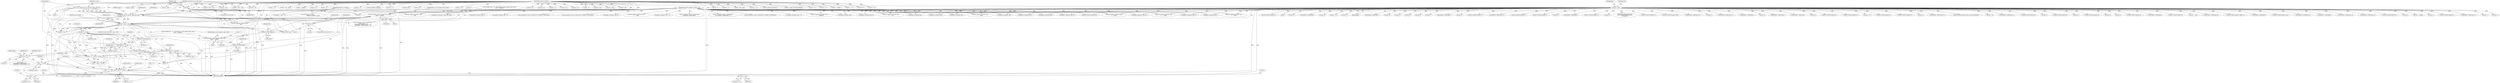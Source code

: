 digraph "0_tcpdump_ffde45acf3348f8353fb4064a1b21683ee6b5ddf@pointer" {
"1000290" [label="(Call,tok2str(bgp_as_path_segment_close_values,\n\t\t\t\t\t\t\"?\", tptr[0]))"];
"1000281" [label="(Call,ND_TCHECK(tptr[0]))"];
"1000206" [label="(Call,tptr < pptr + len)"];
"1000290" [label="(Call,tok2str(bgp_as_path_segment_close_values,\n\t\t\t\t\t\t\"?\", tptr[0]))"];
"1000304" [label="(Call,tptr[1] * as_size)"];
"1000296" [label="(Call,ND_TCHECK(tptr[1]))"];
"1000237" [label="(Call,tptr[1] * as_size)"];
"1000227" [label="(Call,ND_TCHECK(tptr[1]))"];
"1000198" [label="(Call,as_size = bgp_attr_get_as_size(ndo, atype, pptr, len))"];
"1000200" [label="(Call,bgp_attr_get_as_size(ndo, atype, pptr, len))"];
"1000126" [label="(MethodParameterIn,netdissect_options *ndo)"];
"1000127" [label="(MethodParameterIn,u_int atype)"];
"1000128" [label="(MethodParameterIn,const u_char *pptr)"];
"1000190" [label="(Call,!len)"];
"1000180" [label="(Call,len % 2)"];
"1000129" [label="(MethodParameterIn,u_int len)"];
"1000264" [label="(Call,as_size == 2)"];
"1000246" [label="(Call,ND_TCHECK2(tptr[2 + i], as_size))"];
"1000300" [label="(Call,tptr += 2 + tptr[1] * as_size)"];
"1000142" [label="(Call,tptr = pptr)"];
"1000221" [label="(Call,tok2str(bgp_as_path_segment_open_values,\n\t\t\t\t\t\t\"?\", tptr[0]))"];
"1000212" [label="(Call,ND_TCHECK(tptr[0]))"];
"1000235" [label="(Call,i < tptr[1] * as_size)"];
"1000242" [label="(Call,i += as_size)"];
"1000249" [label="(Call,2 + i)"];
"1000271" [label="(Call,2 + i)"];
"1000278" [label="(Call,2 + i)"];
"1000302" [label="(Call,2 + tptr[1] * as_size)"];
"1002483" [label="(Call,ipaddr_string(ndo, tptr))"];
"1000219" [label="(Block,)"];
"1002241" [label="(Call,as_printf(ndo, astostr, sizeof(astostr),\n\t\t\t    EXTRACT_32BITS(tptr+2)))"];
"1002288" [label="(Call,ipaddr_string(ndo, tptr+2))"];
"1000129" [label="(MethodParameterIn,u_int len)"];
"1000211" [label="(Block,)"];
"1000246" [label="(Call,ND_TCHECK2(tptr[2 + i], as_size))"];
"1000264" [label="(Call,as_size == 2)"];
"1002353" [label="(Call,tptr+2)"];
"1000251" [label="(Identifier,i)"];
"1002198" [label="(Call,EXTRACT_16BITS(tptr+2))"];
"1000243" [label="(Identifier,i)"];
"1000293" [label="(Call,tptr[0])"];
"1000202" [label="(Identifier,atype)"];
"1001642" [label="(Call,ND_TCHECK2(tptr[0], BGP_MP_NLRI_MINSIZE))"];
"1000436" [label="(Call,len != 8)"];
"1000216" [label="(Call,ND_PRINT((ndo, \"%s\", tok2str(bgp_as_path_segment_open_values,\n\t\t\t\t\t\t\"?\", tptr[0]))))"];
"1002391" [label="(Call,tptr +=8)"];
"1000208" [label="(Call,pptr + len)"];
"1002246" [label="(Call,EXTRACT_32BITS(tptr+2))"];
"1000615" [label="(Call,ND_TCHECK2(tptr[0], 3))"];
"1002312" [label="(Call,tptr+6)"];
"1002613" [label="(Call,ND_TCHECK2(tptr[3], 8))"];
"1002915" [label="(MethodReturn,RET)"];
"1000201" [label="(Identifier,ndo)"];
"1002669" [label="(Call,len -=4)"];
"1002886" [label="(Call,print_unknown_data(ndo, pptr, \"\n\t    \", len))"];
"1000263" [label="(Call,as_size == 2 ?\n\t\t\t\tEXTRACT_16BITS(&tptr[2 + i]) :\n\t\t\t\tEXTRACT_32BITS(&tptr[2 + i]))"];
"1000224" [label="(Call,tptr[0])"];
"1002462" [label="(Call,ipaddr_string(ndo, tptr))"];
"1002261" [label="(Call,tptr+2)"];
"1000296" [label="(Call,ND_TCHECK(tptr[1]))"];
"1002529" [label="(Call,ND_TCHECK2(tptr[0], 8))"];
"1000270" [label="(Identifier,tptr)"];
"1000126" [label="(MethodParameterIn,netdissect_options *ndo)"];
"1002409" [label="(Call,tlen = len)"];
"1002335" [label="(Call,tptr+6)"];
"1000302" [label="(Call,2 + tptr[1] * as_size)"];
"1000128" [label="(MethodParameterIn,const u_char *pptr)"];
"1002806" [label="(Call,len -= alen)"];
"1002736" [label="(Call,tok2str(bgp_attr_values,\n                                      \"Unknown Attribute\", atype))"];
"1002571" [label="(Call,tlen = len)"];
"1002629" [label="(Call,tptr+3)"];
"1000272" [label="(Literal,2)"];
"1002493" [label="(Call,ND_TCHECK2(tptr[0], 4))"];
"1000231" [label="(ControlStructure,for (i = 0; i < tptr[1] * as_size; i += as_size))"];
"1000285" [label="(Call,ND_PRINT((ndo, \"%s\", tok2str(bgp_as_path_segment_close_values,\n\t\t\t\t\t\t\"?\", tptr[0]))))"];
"1000493" [label="(Call,EXTRACT_32BITS(tptr))"];
"1000331" [label="(Call,ipaddr_string(ndo, tptr))"];
"1002830" [label="(Call,len > 0)"];
"1000338" [label="(Call,len != 4)"];
"1002472" [label="(Call,ND_TCHECK2(tptr[0], 8))"];
"1000250" [label="(Literal,2)"];
"1000179" [label="(ControlStructure,if (len % 2))"];
"1000195" [label="(Identifier,ndo)"];
"1001097" [label="(Call,tptr += tlen)"];
"1001694" [label="(Call,len - (tptr - pptr))"];
"1000290" [label="(Call,tok2str(bgp_as_path_segment_close_values,\n\t\t\t\t\t\t\"?\", tptr[0]))"];
"1002250" [label="(Call,EXTRACT_16BITS(tptr+6))"];
"1000567" [label="(Call,ipaddr_string(ndo, tptr))"];
"1002602" [label="(Call,ND_TCHECK2(tptr[3], length - 3))"];
"1000357" [label="(Call,EXTRACT_32BITS(tptr))"];
"1000663" [label="(Call,ND_TCHECK2(tptr[0], tlen))"];
"1002260" [label="(Call,EXTRACT_32BITS(tptr+2))"];
"1000142" [label="(Call,tptr = pptr)"];
"1000291" [label="(Identifier,bgp_as_path_segment_close_values)"];
"1002813" [label="(Call,len == 0)"];
"1000269" [label="(Call,tptr[2 + i])"];
"1002664" [label="(Call,EXTRACT_32BITS(tptr))"];
"1000297" [label="(Call,tptr[1])"];
"1002125" [label="(Call,pptr + len)"];
"1002901" [label="(Call,ND_TCHECK2(*pptr,len))"];
"1001092" [label="(Call,print_unknown_data(ndo, tptr, \"\n\t    \", tlen))"];
"1001682" [label="(Call,len == BGP_MP_NLRI_MINSIZE)"];
"1000235" [label="(Call,i < tptr[1] * as_size)"];
"1000212" [label="(Call,ND_TCHECK(tptr[0]))"];
"1002905" [label="(Call,print_unknown_data(ndo, pptr, \"\n\t    \", len))"];
"1002361" [label="(Call,EXTRACT_16BITS(tptr+4))"];
"1002203" [label="(Call,EXTRACT_32BITS(tptr+4))"];
"1000283" [label="(Identifier,tptr)"];
"1000288" [label="(Block,)"];
"1002155" [label="(Call,ND_TCHECK2(tptr[0], 2))"];
"1002362" [label="(Call,tptr+4)"];
"1000401" [label="(Call,as_printf(ndo, astostr, sizeof(astostr), EXTRACT_16BITS(tptr)))"];
"1000312" [label="(Call,len != 4)"];
"1002701" [label="(Call,len -= 2)"];
"1002727" [label="(Call,len -= alenlen)"];
"1000276" [label="(Call,tptr[2 + i])"];
"1000206" [label="(Call,tptr < pptr + len)"];
"1002636" [label="(Call,tptr += length)"];
"1002123" [label="(Call,tptr = pptr + len)"];
"1000186" [label="(Identifier,ndo)"];
"1000280" [label="(Identifier,i)"];
"1002865" [label="(Call,len -= 12)"];
"1000301" [label="(Identifier,tptr)"];
"1000287" [label="(Identifier,ndo)"];
"1000471" [label="(Call,len % 4)"];
"1002402" [label="(Call,tptr+1)"];
"1000486" [label="(Call,ND_TCHECK2(tptr[0], 4))"];
"1002207" [label="(Call,ipaddr_string(ndo, tptr+4))"];
"1000248" [label="(Identifier,tptr)"];
"1002435" [label="(Call,EXTRACT_24BITS(tptr+2))"];
"1000376" [label="(Call,len != 8)"];
"1000428" [label="(Call,ipaddr_string(ndo, tptr + 4))"];
"1002465" [label="(Call,ipaddr_string(ndo, tptr+4))"];
"1001627" [label="(Call,pptr + len)"];
"1002857" [label="(Call,len > 12)"];
"1002586" [label="(Call,tptr+1)"];
"1000205" [label="(ControlStructure,while (tptr < pptr + len))"];
"1002556" [label="(Call,print_unknown_data(ndo, tptr, \"\n\t      \", tlen))"];
"1000305" [label="(Call,tptr[1])"];
"1002373" [label="(Call,tptr+2)"];
"1000445" [label="(Call,ND_TCHECK2(tptr[0], 8))"];
"1000214" [label="(Identifier,tptr)"];
"1000682" [label="(Call,print_unknown_data(ndo, tptr, \"\n\t    \", tlen))"];
"1000385" [label="(Call,ND_TCHECK2(tptr[0], len))"];
"1000255" [label="(Identifier,ndo)"];
"1000130" [label="(Block,)"];
"1002436" [label="(Call,tptr+2)"];
"1000232" [label="(Call,i = 0)"];
"1000271" [label="(Call,2 + i)"];
"1001168" [label="(Call,len - (tptr - pptr))"];
"1000426" [label="(Call,EXTRACT_32BITS(tptr))"];
"1002540" [label="(Call,ipaddr_string(ndo, tptr))"];
"1002715" [label="(Call,len < alenlen)"];
"1000463" [label="(Call,ipaddr_string(ndo, tptr + 4))"];
"1002209" [label="(Call,tptr+4)"];
"1002650" [label="(Call,len < 4)"];
"1000282" [label="(Call,tptr[0])"];
"1000598" [label="(Call,ipaddr_string(ndo, tptr))"];
"1000300" [label="(Call,tptr += 2 + tptr[1] * as_size)"];
"1002684" [label="(Call,len < 2)"];
"1000244" [label="(Identifier,as_size)"];
"1000266" [label="(Literal,2)"];
"1002440" [label="(Call,tptr +=5)"];
"1002225" [label="(Call,tptr+2)"];
"1000273" [label="(Identifier,i)"];
"1000281" [label="(Call,ND_TCHECK(tptr[0]))"];
"1001170" [label="(Call,tptr - pptr)"];
"1000249" [label="(Call,2 + i)"];
"1000247" [label="(Call,tptr[2 + i])"];
"1000189" [label="(ControlStructure,if (!len))"];
"1000144" [label="(Identifier,pptr)"];
"1001625" [label="(Call,tptr = pptr + len)"];
"1000237" [label="(Call,tptr[1] * as_size)"];
"1002162" [label="(Call,EXTRACT_16BITS(tptr))"];
"1000292" [label="(Literal,\"?\")"];
"1002229" [label="(Call,tptr+6)"];
"1000303" [label="(Literal,2)"];
"1002659" [label="(Call,as_printf(ndo, astostr, sizeof(astostr), EXTRACT_32BITS(tptr)))"];
"1000150" [label="(Block,)"];
"1000242" [label="(Call,i += as_size)"];
"1000252" [label="(Identifier,as_size)"];
"1002290" [label="(Call,tptr+2)"];
"1000308" [label="(Identifier,as_size)"];
"1000456" [label="(Call,as_printf(ndo, astostr, sizeof(astostr), EXTRACT_32BITS(tptr)))"];
"1002358" [label="(Call,tptr+3)"];
"1000222" [label="(Identifier,bgp_as_path_segment_open_values)"];
"1000373" [label="(Call,len != 6)"];
"1002247" [label="(Call,tptr+2)"];
"1000227" [label="(Call,ND_TCHECK(tptr[1]))"];
"1000191" [label="(Identifier,len)"];
"1002870" [label="(Call,ND_TCHECK2(*pptr,len))"];
"1000190" [label="(Call,!len)"];
"1002319" [label="(Call,tptr+7)"];
"1001649" [label="(Call,EXTRACT_16BITS(tptr))"];
"1002304" [label="(Call,tptr+2)"];
"1002486" [label="(Call,ipaddr_string(ndo, tptr+4))"];
"1002644" [label="(Call,ND_TCHECK2(tptr[0], 4))"];
"1000204" [label="(Identifier,len)"];
"1000127" [label="(MethodParameterIn,u_int atype)"];
"1001617" [label="(Call,print_unknown_data(ndo, tptr, \"\n\t    \", tlen))"];
"1002585" [label="(Call,EXTRACT_16BITS(tptr+1))"];
"1000153" [label="(Call,len != 1)"];
"1000221" [label="(Call,tok2str(bgp_as_path_segment_open_values,\n\t\t\t\t\t\t\"?\", tptr[0]))"];
"1000347" [label="(Call,ND_TCHECK2(tptr[0], 4))"];
"1000145" [label="(Call,tlen=len)"];
"1002113" [label="(Call,print_unknown_data(ndo, tptr-3, \"\n\t    \", tlen))"];
"1002140" [label="(Call,len % 8)"];
"1000362" [label="(Call,len != 0)"];
"1000557" [label="(Call,ND_TCHECK2(tptr[0], 4))"];
"1000573" [label="(Call,len % 4)"];
"1002816" [label="(Call,len % 12)"];
"1002095" [label="(Call,tptr-3)"];
"1000199" [label="(Identifier,as_size)"];
"1000406" [label="(Call,EXTRACT_16BITS(tptr))"];
"1002412" [label="(Call,ND_TCHECK2(tptr[0], 5))"];
"1000218" [label="(Identifier,ndo)"];
"1002329" [label="(Call,tptr+6)"];
"1000213" [label="(Call,tptr[0])"];
"1002692" [label="(Call,atype = *(tptr + 1))"];
"1000170" [label="(Call,tok2str(bgp_origin_values,\n\t\t\t\t\t\t\"Unknown Origin Typecode\",\n\t\t\t\t\t\ttptr[0]))"];
"1000321" [label="(Call,ND_TCHECK2(tptr[0], 4))"];
"1001073" [label="(Call,ND_TCHECK2(tptr[0], tlen))"];
"1000200" [label="(Call,bgp_attr_get_as_size(ndo, atype, pptr, len))"];
"1002520" [label="(Call,ipaddr_string(ndo, tptr))"];
"1000207" [label="(Identifier,tptr)"];
"1000265" [label="(Identifier,as_size)"];
"1002228" [label="(Call,EXTRACT_16BITS(tptr+6))"];
"1002627" [label="(Call,print_unknown_data(ndo, tptr+3,\"\n\t      \", length-3))"];
"1000245" [label="(Block,)"];
"1002199" [label="(Call,tptr+2)"];
"1000408" [label="(Call,ipaddr_string(ndo, tptr + 2))"];
"1002372" [label="(Call,EXTRACT_16BITS(tptr+2))"];
"1002844" [label="(Call,EXTRACT_32BITS(tptr))"];
"1002251" [label="(Call,tptr+6)"];
"1000203" [label="(Identifier,pptr)"];
"1000258" [label="(Call,as_printf(ndo, astostr, sizeof(astostr),\n\t\t\t\tas_size == 2 ?\n\t\t\t\tEXTRACT_16BITS(&tptr[2 + i]) :\n\t\t\t\tEXTRACT_32BITS(&tptr[2 + i])))"];
"1002796" [label="(Call,bgp_attr_print(ndo, atype, tptr, alen))"];
"1002382" [label="(Call,print_unknown_data(ndo, tptr, \"\n\t      \", 8))"];
"1000622" [label="(Call,EXTRACT_16BITS(tptr))"];
"1000143" [label="(Identifier,tptr)"];
"1000180" [label="(Call,len % 2)"];
"1000461" [label="(Call,EXTRACT_32BITS(tptr))"];
"1002204" [label="(Call,tptr+4)"];
"1002509" [label="(Call,ND_TCHECK2(tptr[0], 8))"];
"1000548" [label="(Call,len != 4)"];
"1000241" [label="(Identifier,as_size)"];
"1002451" [label="(Call,ND_TCHECK2(tptr[0], 8))"];
"1001696" [label="(Call,tptr - pptr)"];
"1000542" [label="(Call,tptr +=4)"];
"1002302" [label="(Call,ipaddr_string(ndo, tptr+2))"];
"1000236" [label="(Identifier,i)"];
"1000181" [label="(Identifier,len)"];
"1000198" [label="(Call,as_size = bgp_attr_get_as_size(ndo, atype, pptr, len))"];
"1000233" [label="(Identifier,i)"];
"1000587" [label="(Call,ND_TCHECK2(tptr[0], 4))"];
"1000391" [label="(Call,len == 6)"];
"1002566" [label="(Call,ND_TCHECK2(tptr[0], 3))"];
"1000304" [label="(Call,tptr[1] * as_size)"];
"1000228" [label="(Call,tptr[1])"];
"1000421" [label="(Call,as_printf(ndo, astostr, sizeof(astostr),\n\t\t\tEXTRACT_32BITS(tptr)))"];
"1000223" [label="(Literal,\"?\")"];
"1000238" [label="(Call,tptr[1])"];
"1000278" [label="(Call,2 + i)"];
"1000182" [label="(Literal,2)"];
"1000146" [label="(Identifier,tlen)"];
"1000279" [label="(Literal,2)"];
"1002503" [label="(Call,ipaddr_string(ndo, tptr))"];
"1000277" [label="(Identifier,tptr)"];
"1002893" [label="(Call,ndo->ndo_vflag > 1 && len)"];
"1002223" [label="(Call,ipaddr_string(ndo, tptr+2))"];
"1000309" [label="(ControlStructure,break;)"];
"1000290" -> "1000288"  [label="AST: "];
"1000290" -> "1000293"  [label="CFG: "];
"1000291" -> "1000290"  [label="AST: "];
"1000292" -> "1000290"  [label="AST: "];
"1000293" -> "1000290"  [label="AST: "];
"1000285" -> "1000290"  [label="CFG: "];
"1000290" -> "1002915"  [label="DDG: "];
"1000290" -> "1002915"  [label="DDG: "];
"1000290" -> "1002915"  [label="DDG: "];
"1000290" -> "1000206"  [label="DDG: "];
"1000290" -> "1000212"  [label="DDG: "];
"1000281" -> "1000290"  [label="DDG: "];
"1000206" -> "1000290"  [label="DDG: "];
"1000290" -> "1000300"  [label="DDG: "];
"1000281" -> "1000211"  [label="AST: "];
"1000281" -> "1000282"  [label="CFG: "];
"1000282" -> "1000281"  [label="AST: "];
"1000287" -> "1000281"  [label="CFG: "];
"1000281" -> "1002915"  [label="DDG: "];
"1000206" -> "1000281"  [label="DDG: "];
"1000221" -> "1000281"  [label="DDG: "];
"1000206" -> "1000205"  [label="AST: "];
"1000206" -> "1000208"  [label="CFG: "];
"1000207" -> "1000206"  [label="AST: "];
"1000208" -> "1000206"  [label="AST: "];
"1000214" -> "1000206"  [label="CFG: "];
"1000309" -> "1000206"  [label="CFG: "];
"1000206" -> "1002915"  [label="DDG: "];
"1000206" -> "1002915"  [label="DDG: "];
"1000206" -> "1002915"  [label="DDG: "];
"1000304" -> "1000206"  [label="DDG: "];
"1000300" -> "1000206"  [label="DDG: "];
"1000142" -> "1000206"  [label="DDG: "];
"1000246" -> "1000206"  [label="DDG: "];
"1000200" -> "1000206"  [label="DDG: "];
"1000200" -> "1000206"  [label="DDG: "];
"1000128" -> "1000206"  [label="DDG: "];
"1000129" -> "1000206"  [label="DDG: "];
"1000206" -> "1000212"  [label="DDG: "];
"1000206" -> "1000221"  [label="DDG: "];
"1000206" -> "1000227"  [label="DDG: "];
"1000206" -> "1000237"  [label="DDG: "];
"1000206" -> "1000246"  [label="DDG: "];
"1000206" -> "1000296"  [label="DDG: "];
"1000206" -> "1000300"  [label="DDG: "];
"1000206" -> "1000304"  [label="DDG: "];
"1000304" -> "1000302"  [label="AST: "];
"1000304" -> "1000308"  [label="CFG: "];
"1000305" -> "1000304"  [label="AST: "];
"1000308" -> "1000304"  [label="AST: "];
"1000302" -> "1000304"  [label="CFG: "];
"1000304" -> "1002915"  [label="DDG: "];
"1000304" -> "1002915"  [label="DDG: "];
"1000304" -> "1000227"  [label="DDG: "];
"1000304" -> "1000237"  [label="DDG: "];
"1000304" -> "1000300"  [label="DDG: "];
"1000304" -> "1000300"  [label="DDG: "];
"1000304" -> "1000302"  [label="DDG: "];
"1000304" -> "1000302"  [label="DDG: "];
"1000296" -> "1000304"  [label="DDG: "];
"1000237" -> "1000304"  [label="DDG: "];
"1000296" -> "1000211"  [label="AST: "];
"1000296" -> "1000297"  [label="CFG: "];
"1000297" -> "1000296"  [label="AST: "];
"1000301" -> "1000296"  [label="CFG: "];
"1000296" -> "1002915"  [label="DDG: "];
"1000237" -> "1000296"  [label="DDG: "];
"1000237" -> "1000235"  [label="AST: "];
"1000237" -> "1000241"  [label="CFG: "];
"1000238" -> "1000237"  [label="AST: "];
"1000241" -> "1000237"  [label="AST: "];
"1000235" -> "1000237"  [label="CFG: "];
"1000237" -> "1000235"  [label="DDG: "];
"1000237" -> "1000235"  [label="DDG: "];
"1000227" -> "1000237"  [label="DDG: "];
"1000198" -> "1000237"  [label="DDG: "];
"1000264" -> "1000237"  [label="DDG: "];
"1000237" -> "1000246"  [label="DDG: "];
"1000227" -> "1000211"  [label="AST: "];
"1000227" -> "1000228"  [label="CFG: "];
"1000228" -> "1000227"  [label="AST: "];
"1000233" -> "1000227"  [label="CFG: "];
"1000198" -> "1000150"  [label="AST: "];
"1000198" -> "1000200"  [label="CFG: "];
"1000199" -> "1000198"  [label="AST: "];
"1000200" -> "1000198"  [label="AST: "];
"1000207" -> "1000198"  [label="CFG: "];
"1000198" -> "1002915"  [label="DDG: "];
"1000198" -> "1002915"  [label="DDG: "];
"1000200" -> "1000198"  [label="DDG: "];
"1000200" -> "1000198"  [label="DDG: "];
"1000200" -> "1000198"  [label="DDG: "];
"1000200" -> "1000198"  [label="DDG: "];
"1000200" -> "1000204"  [label="CFG: "];
"1000201" -> "1000200"  [label="AST: "];
"1000202" -> "1000200"  [label="AST: "];
"1000203" -> "1000200"  [label="AST: "];
"1000204" -> "1000200"  [label="AST: "];
"1000200" -> "1002915"  [label="DDG: "];
"1000200" -> "1002915"  [label="DDG: "];
"1000126" -> "1000200"  [label="DDG: "];
"1000127" -> "1000200"  [label="DDG: "];
"1000128" -> "1000200"  [label="DDG: "];
"1000190" -> "1000200"  [label="DDG: "];
"1000129" -> "1000200"  [label="DDG: "];
"1000200" -> "1000208"  [label="DDG: "];
"1000200" -> "1000208"  [label="DDG: "];
"1000200" -> "1000258"  [label="DDG: "];
"1000200" -> "1002893"  [label="DDG: "];
"1000200" -> "1002905"  [label="DDG: "];
"1000200" -> "1002905"  [label="DDG: "];
"1000126" -> "1000125"  [label="AST: "];
"1000126" -> "1002915"  [label="DDG: "];
"1000126" -> "1000258"  [label="DDG: "];
"1000126" -> "1000331"  [label="DDG: "];
"1000126" -> "1000401"  [label="DDG: "];
"1000126" -> "1000408"  [label="DDG: "];
"1000126" -> "1000421"  [label="DDG: "];
"1000126" -> "1000428"  [label="DDG: "];
"1000126" -> "1000456"  [label="DDG: "];
"1000126" -> "1000463"  [label="DDG: "];
"1000126" -> "1000567"  [label="DDG: "];
"1000126" -> "1000598"  [label="DDG: "];
"1000126" -> "1000682"  [label="DDG: "];
"1000126" -> "1001092"  [label="DDG: "];
"1000126" -> "1001617"  [label="DDG: "];
"1000126" -> "1002113"  [label="DDG: "];
"1000126" -> "1002207"  [label="DDG: "];
"1000126" -> "1002223"  [label="DDG: "];
"1000126" -> "1002241"  [label="DDG: "];
"1000126" -> "1002288"  [label="DDG: "];
"1000126" -> "1002302"  [label="DDG: "];
"1000126" -> "1002382"  [label="DDG: "];
"1000126" -> "1002462"  [label="DDG: "];
"1000126" -> "1002465"  [label="DDG: "];
"1000126" -> "1002483"  [label="DDG: "];
"1000126" -> "1002486"  [label="DDG: "];
"1000126" -> "1002503"  [label="DDG: "];
"1000126" -> "1002520"  [label="DDG: "];
"1000126" -> "1002540"  [label="DDG: "];
"1000126" -> "1002556"  [label="DDG: "];
"1000126" -> "1002627"  [label="DDG: "];
"1000126" -> "1002659"  [label="DDG: "];
"1000126" -> "1002796"  [label="DDG: "];
"1000126" -> "1002886"  [label="DDG: "];
"1000126" -> "1002905"  [label="DDG: "];
"1000127" -> "1000125"  [label="AST: "];
"1000127" -> "1002915"  [label="DDG: "];
"1000127" -> "1002692"  [label="DDG: "];
"1000127" -> "1002736"  [label="DDG: "];
"1000127" -> "1002796"  [label="DDG: "];
"1000128" -> "1000125"  [label="AST: "];
"1000128" -> "1002915"  [label="DDG: "];
"1000128" -> "1000142"  [label="DDG: "];
"1000128" -> "1000208"  [label="DDG: "];
"1000128" -> "1001170"  [label="DDG: "];
"1000128" -> "1001625"  [label="DDG: "];
"1000128" -> "1001627"  [label="DDG: "];
"1000128" -> "1001696"  [label="DDG: "];
"1000128" -> "1002123"  [label="DDG: "];
"1000128" -> "1002125"  [label="DDG: "];
"1000128" -> "1002886"  [label="DDG: "];
"1000128" -> "1002905"  [label="DDG: "];
"1000190" -> "1000189"  [label="AST: "];
"1000190" -> "1000191"  [label="CFG: "];
"1000191" -> "1000190"  [label="AST: "];
"1000195" -> "1000190"  [label="CFG: "];
"1000199" -> "1000190"  [label="CFG: "];
"1000190" -> "1002915"  [label="DDG: "];
"1000180" -> "1000190"  [label="DDG: "];
"1000129" -> "1000190"  [label="DDG: "];
"1000190" -> "1002893"  [label="DDG: "];
"1000180" -> "1000179"  [label="AST: "];
"1000180" -> "1000182"  [label="CFG: "];
"1000181" -> "1000180"  [label="AST: "];
"1000182" -> "1000180"  [label="AST: "];
"1000186" -> "1000180"  [label="CFG: "];
"1000191" -> "1000180"  [label="CFG: "];
"1000180" -> "1002915"  [label="DDG: "];
"1000129" -> "1000180"  [label="DDG: "];
"1000180" -> "1002893"  [label="DDG: "];
"1000129" -> "1000125"  [label="AST: "];
"1000129" -> "1002915"  [label="DDG: "];
"1000129" -> "1000145"  [label="DDG: "];
"1000129" -> "1000153"  [label="DDG: "];
"1000129" -> "1000208"  [label="DDG: "];
"1000129" -> "1000312"  [label="DDG: "];
"1000129" -> "1000338"  [label="DDG: "];
"1000129" -> "1000362"  [label="DDG: "];
"1000129" -> "1000373"  [label="DDG: "];
"1000129" -> "1000376"  [label="DDG: "];
"1000129" -> "1000385"  [label="DDG: "];
"1000129" -> "1000391"  [label="DDG: "];
"1000129" -> "1000436"  [label="DDG: "];
"1000129" -> "1000471"  [label="DDG: "];
"1000129" -> "1000548"  [label="DDG: "];
"1000129" -> "1000573"  [label="DDG: "];
"1000129" -> "1001168"  [label="DDG: "];
"1000129" -> "1001625"  [label="DDG: "];
"1000129" -> "1001627"  [label="DDG: "];
"1000129" -> "1001682"  [label="DDG: "];
"1000129" -> "1001694"  [label="DDG: "];
"1000129" -> "1002123"  [label="DDG: "];
"1000129" -> "1002125"  [label="DDG: "];
"1000129" -> "1002140"  [label="DDG: "];
"1000129" -> "1002409"  [label="DDG: "];
"1000129" -> "1002571"  [label="DDG: "];
"1000129" -> "1002650"  [label="DDG: "];
"1000129" -> "1002669"  [label="DDG: "];
"1000129" -> "1002684"  [label="DDG: "];
"1000129" -> "1002701"  [label="DDG: "];
"1000129" -> "1002715"  [label="DDG: "];
"1000129" -> "1002727"  [label="DDG: "];
"1000129" -> "1002806"  [label="DDG: "];
"1000129" -> "1002813"  [label="DDG: "];
"1000129" -> "1002816"  [label="DDG: "];
"1000129" -> "1002830"  [label="DDG: "];
"1000129" -> "1002857"  [label="DDG: "];
"1000129" -> "1002865"  [label="DDG: "];
"1000129" -> "1002870"  [label="DDG: "];
"1000129" -> "1002886"  [label="DDG: "];
"1000129" -> "1002893"  [label="DDG: "];
"1000129" -> "1002901"  [label="DDG: "];
"1000129" -> "1002905"  [label="DDG: "];
"1000264" -> "1000263"  [label="AST: "];
"1000264" -> "1000266"  [label="CFG: "];
"1000265" -> "1000264"  [label="AST: "];
"1000266" -> "1000264"  [label="AST: "];
"1000270" -> "1000264"  [label="CFG: "];
"1000277" -> "1000264"  [label="CFG: "];
"1000264" -> "1000242"  [label="DDG: "];
"1000246" -> "1000264"  [label="DDG: "];
"1000246" -> "1000245"  [label="AST: "];
"1000246" -> "1000252"  [label="CFG: "];
"1000247" -> "1000246"  [label="AST: "];
"1000252" -> "1000246"  [label="AST: "];
"1000255" -> "1000246"  [label="CFG: "];
"1000246" -> "1002915"  [label="DDG: "];
"1000246" -> "1002915"  [label="DDG: "];
"1000246" -> "1000300"  [label="DDG: "];
"1000300" -> "1000211"  [label="AST: "];
"1000300" -> "1000302"  [label="CFG: "];
"1000301" -> "1000300"  [label="AST: "];
"1000302" -> "1000300"  [label="AST: "];
"1000207" -> "1000300"  [label="CFG: "];
"1000300" -> "1002915"  [label="DDG: "];
"1000142" -> "1000130"  [label="AST: "];
"1000142" -> "1000144"  [label="CFG: "];
"1000143" -> "1000142"  [label="AST: "];
"1000144" -> "1000142"  [label="AST: "];
"1000146" -> "1000142"  [label="CFG: "];
"1000142" -> "1002915"  [label="DDG: "];
"1000142" -> "1002915"  [label="DDG: "];
"1000142" -> "1000170"  [label="DDG: "];
"1000142" -> "1000321"  [label="DDG: "];
"1000142" -> "1000331"  [label="DDG: "];
"1000142" -> "1000347"  [label="DDG: "];
"1000142" -> "1000357"  [label="DDG: "];
"1000142" -> "1000385"  [label="DDG: "];
"1000142" -> "1000406"  [label="DDG: "];
"1000142" -> "1000426"  [label="DDG: "];
"1000142" -> "1000445"  [label="DDG: "];
"1000142" -> "1000461"  [label="DDG: "];
"1000142" -> "1000486"  [label="DDG: "];
"1000142" -> "1000493"  [label="DDG: "];
"1000142" -> "1000542"  [label="DDG: "];
"1000142" -> "1000557"  [label="DDG: "];
"1000142" -> "1000567"  [label="DDG: "];
"1000142" -> "1000587"  [label="DDG: "];
"1000142" -> "1000598"  [label="DDG: "];
"1000142" -> "1000615"  [label="DDG: "];
"1000142" -> "1000622"  [label="DDG: "];
"1000142" -> "1000663"  [label="DDG: "];
"1000142" -> "1000682"  [label="DDG: "];
"1000142" -> "1001073"  [label="DDG: "];
"1000142" -> "1001092"  [label="DDG: "];
"1000142" -> "1001097"  [label="DDG: "];
"1000142" -> "1001617"  [label="DDG: "];
"1000142" -> "1001642"  [label="DDG: "];
"1000142" -> "1001649"  [label="DDG: "];
"1000142" -> "1002095"  [label="DDG: "];
"1000142" -> "1002155"  [label="DDG: "];
"1000142" -> "1002162"  [label="DDG: "];
"1000142" -> "1002198"  [label="DDG: "];
"1000142" -> "1002199"  [label="DDG: "];
"1000142" -> "1002203"  [label="DDG: "];
"1000142" -> "1002204"  [label="DDG: "];
"1000142" -> "1002207"  [label="DDG: "];
"1000142" -> "1002209"  [label="DDG: "];
"1000142" -> "1002223"  [label="DDG: "];
"1000142" -> "1002225"  [label="DDG: "];
"1000142" -> "1002228"  [label="DDG: "];
"1000142" -> "1002229"  [label="DDG: "];
"1000142" -> "1002246"  [label="DDG: "];
"1000142" -> "1002247"  [label="DDG: "];
"1000142" -> "1002250"  [label="DDG: "];
"1000142" -> "1002251"  [label="DDG: "];
"1000142" -> "1002260"  [label="DDG: "];
"1000142" -> "1002261"  [label="DDG: "];
"1000142" -> "1002288"  [label="DDG: "];
"1000142" -> "1002290"  [label="DDG: "];
"1000142" -> "1002302"  [label="DDG: "];
"1000142" -> "1002304"  [label="DDG: "];
"1000142" -> "1002312"  [label="DDG: "];
"1000142" -> "1002319"  [label="DDG: "];
"1000142" -> "1002329"  [label="DDG: "];
"1000142" -> "1002335"  [label="DDG: "];
"1000142" -> "1002353"  [label="DDG: "];
"1000142" -> "1002358"  [label="DDG: "];
"1000142" -> "1002361"  [label="DDG: "];
"1000142" -> "1002362"  [label="DDG: "];
"1000142" -> "1002372"  [label="DDG: "];
"1000142" -> "1002373"  [label="DDG: "];
"1000142" -> "1002382"  [label="DDG: "];
"1000142" -> "1002391"  [label="DDG: "];
"1000142" -> "1002402"  [label="DDG: "];
"1000142" -> "1002412"  [label="DDG: "];
"1000142" -> "1002435"  [label="DDG: "];
"1000142" -> "1002436"  [label="DDG: "];
"1000142" -> "1002440"  [label="DDG: "];
"1000142" -> "1002451"  [label="DDG: "];
"1000142" -> "1002462"  [label="DDG: "];
"1000142" -> "1002472"  [label="DDG: "];
"1000142" -> "1002483"  [label="DDG: "];
"1000142" -> "1002493"  [label="DDG: "];
"1000142" -> "1002503"  [label="DDG: "];
"1000142" -> "1002509"  [label="DDG: "];
"1000142" -> "1002520"  [label="DDG: "];
"1000142" -> "1002529"  [label="DDG: "];
"1000142" -> "1002540"  [label="DDG: "];
"1000142" -> "1002556"  [label="DDG: "];
"1000142" -> "1002566"  [label="DDG: "];
"1000142" -> "1002585"  [label="DDG: "];
"1000142" -> "1002586"  [label="DDG: "];
"1000142" -> "1002602"  [label="DDG: "];
"1000142" -> "1002613"  [label="DDG: "];
"1000142" -> "1002627"  [label="DDG: "];
"1000142" -> "1002629"  [label="DDG: "];
"1000142" -> "1002636"  [label="DDG: "];
"1000142" -> "1002644"  [label="DDG: "];
"1000142" -> "1002664"  [label="DDG: "];
"1000142" -> "1002844"  [label="DDG: "];
"1000221" -> "1000219"  [label="AST: "];
"1000221" -> "1000224"  [label="CFG: "];
"1000222" -> "1000221"  [label="AST: "];
"1000223" -> "1000221"  [label="AST: "];
"1000224" -> "1000221"  [label="AST: "];
"1000216" -> "1000221"  [label="CFG: "];
"1000221" -> "1002915"  [label="DDG: "];
"1000221" -> "1002915"  [label="DDG: "];
"1000212" -> "1000221"  [label="DDG: "];
"1000212" -> "1000211"  [label="AST: "];
"1000212" -> "1000213"  [label="CFG: "];
"1000213" -> "1000212"  [label="AST: "];
"1000218" -> "1000212"  [label="CFG: "];
"1000235" -> "1000231"  [label="AST: "];
"1000236" -> "1000235"  [label="AST: "];
"1000248" -> "1000235"  [label="CFG: "];
"1000283" -> "1000235"  [label="CFG: "];
"1000235" -> "1002915"  [label="DDG: "];
"1000235" -> "1002915"  [label="DDG: "];
"1000232" -> "1000235"  [label="DDG: "];
"1000242" -> "1000235"  [label="DDG: "];
"1000235" -> "1000242"  [label="DDG: "];
"1000235" -> "1000249"  [label="DDG: "];
"1000235" -> "1000271"  [label="DDG: "];
"1000235" -> "1000278"  [label="DDG: "];
"1000242" -> "1000231"  [label="AST: "];
"1000242" -> "1000244"  [label="CFG: "];
"1000243" -> "1000242"  [label="AST: "];
"1000244" -> "1000242"  [label="AST: "];
"1000236" -> "1000242"  [label="CFG: "];
"1000249" -> "1000247"  [label="AST: "];
"1000249" -> "1000251"  [label="CFG: "];
"1000250" -> "1000249"  [label="AST: "];
"1000251" -> "1000249"  [label="AST: "];
"1000247" -> "1000249"  [label="CFG: "];
"1000271" -> "1000269"  [label="AST: "];
"1000271" -> "1000273"  [label="CFG: "];
"1000272" -> "1000271"  [label="AST: "];
"1000273" -> "1000271"  [label="AST: "];
"1000269" -> "1000271"  [label="CFG: "];
"1000278" -> "1000276"  [label="AST: "];
"1000278" -> "1000280"  [label="CFG: "];
"1000279" -> "1000278"  [label="AST: "];
"1000280" -> "1000278"  [label="AST: "];
"1000276" -> "1000278"  [label="CFG: "];
"1000303" -> "1000302"  [label="AST: "];
"1000302" -> "1002915"  [label="DDG: "];
}
